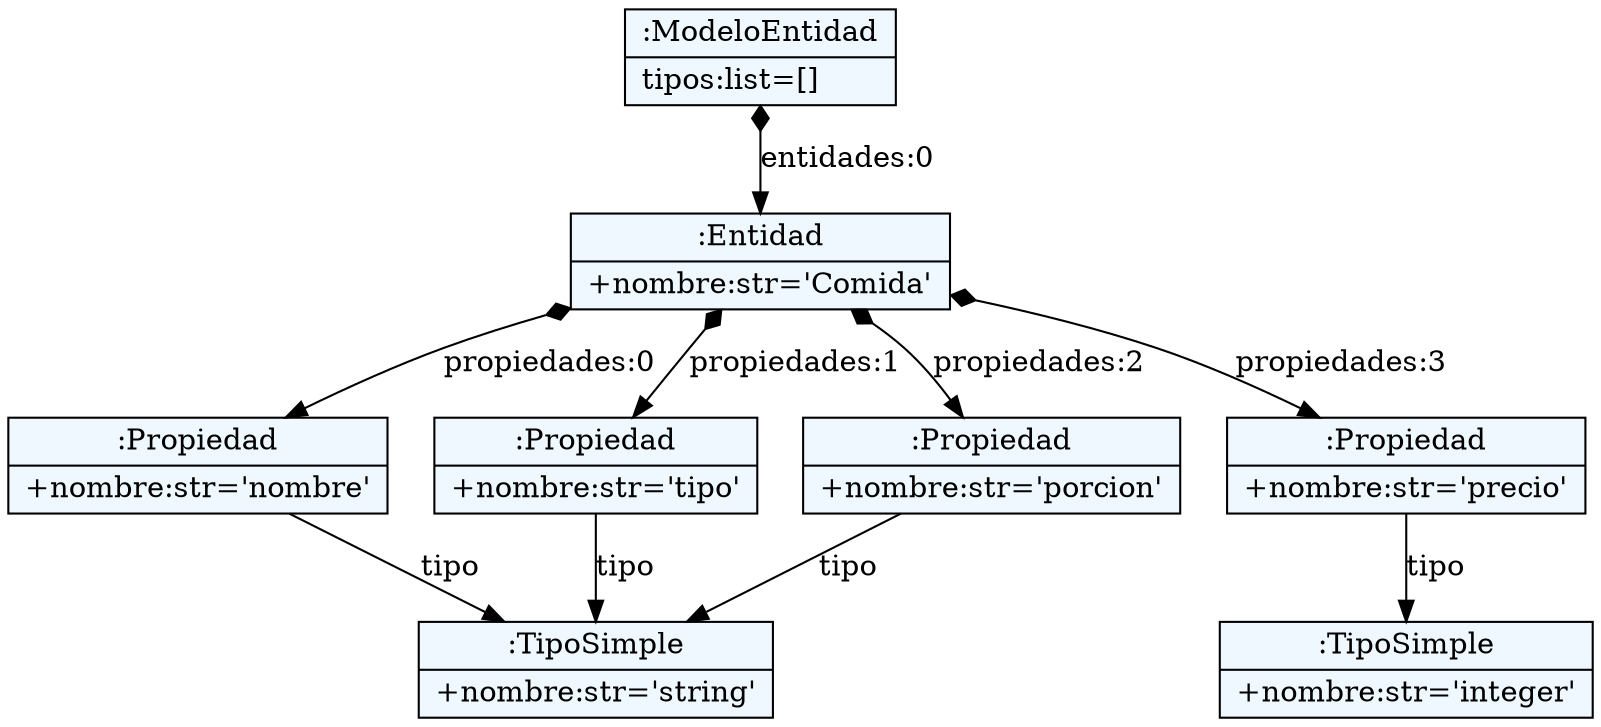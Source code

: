 
    digraph xtext {
    fontname = "Bitstream Vera Sans"
    fontsize = 8
    node[
        shape=record,
        style=filled,
        fillcolor=aliceblue
    ]
    nodesep = 0.3
    edge[dir=black,arrowtail=empty]


51745168 -> 51745264 [label="entidades:0" arrowtail=diamond dir=both]
51745264 -> 46437296 [label="propiedades:0" arrowtail=diamond dir=both]
46437296 -> 51939440 [label="tipo" ]
51939440[label="{:TipoSimple|+nombre:str='string'\l}"]
46437296[label="{:Propiedad|+nombre:str='nombre'\l}"]
51745264 -> 48310672 [label="propiedades:1" arrowtail=diamond dir=both]
48310672 -> 51939440 [label="tipo" ]
48310672[label="{:Propiedad|+nombre:str='tipo'\l}"]
51745264 -> 48309648 [label="propiedades:2" arrowtail=diamond dir=both]
48309648 -> 51939440 [label="tipo" ]
48309648[label="{:Propiedad|+nombre:str='porcion'\l}"]
51745264 -> 51807248 [label="propiedades:3" arrowtail=diamond dir=both]
51807248 -> 51939600 [label="tipo" ]
51939600[label="{:TipoSimple|+nombre:str='integer'\l}"]
51807248[label="{:Propiedad|+nombre:str='precio'\l}"]
51745264[label="{:Entidad|+nombre:str='Comida'\l}"]
51745168[label="{:ModeloEntidad|tipos:list=[]\l}"]

}
